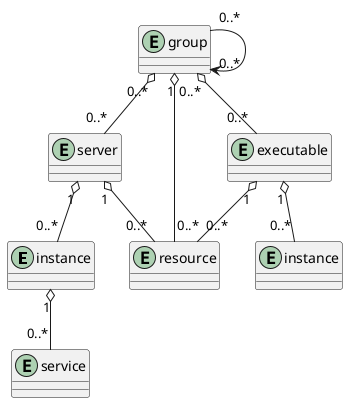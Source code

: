 @startuml

entity "instance" as sinstance
entity "instance" as einstance
entity service
entity group
entity server
entity executable
entity resource

group "0..*"->"0..*"group
group  "1" o-- "0..*" resource
group  "0..*" o-- "0..*" server
group  "0..*" o-- "0..*" executable

server "1" o-- "0..*" sinstance
server "1" o-- "0..*" resource
sinstance "1" o-- "0..*" service

executable "1" o-- "0..*" einstance
executable "1" o-- "0..*" resource

@enduml
